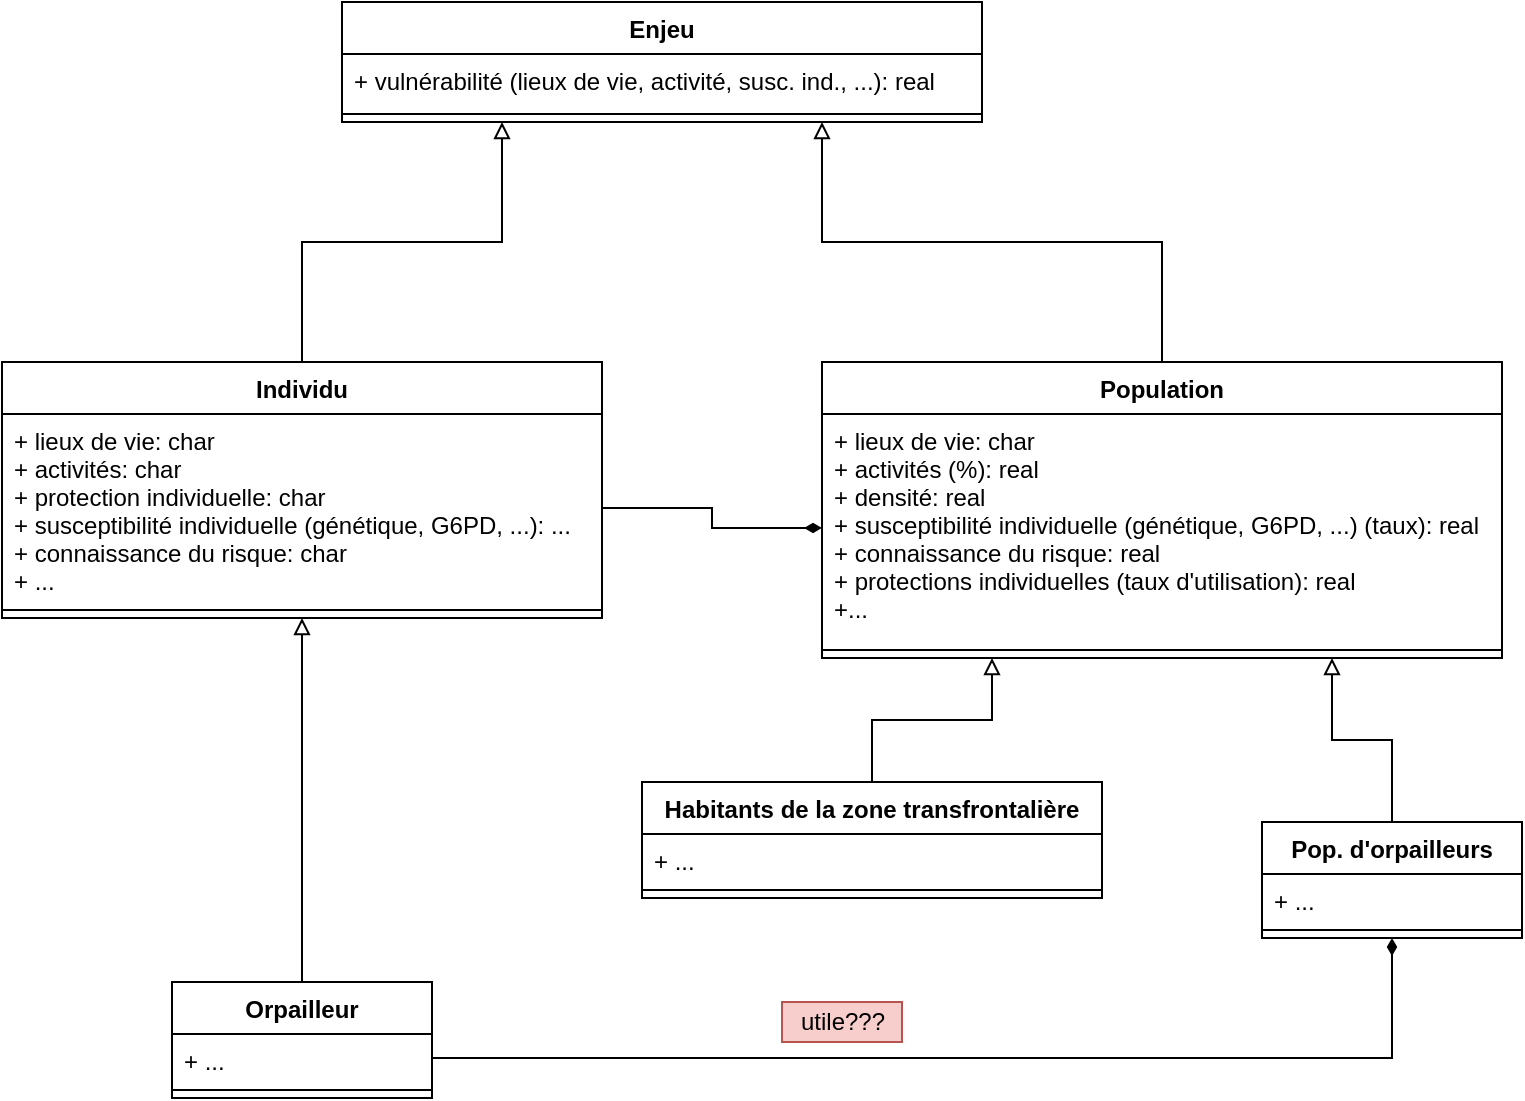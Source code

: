 <mxfile version="18.0.5" type="github">
  <diagram id="p6t1xGRjiH8hZAtJBaEH" name="Page-1">
    <mxGraphModel dx="1355" dy="777" grid="1" gridSize="10" guides="1" tooltips="1" connect="1" arrows="1" fold="1" page="1" pageScale="1" pageWidth="827" pageHeight="1169" math="0" shadow="0">
      <root>
        <mxCell id="0" />
        <mxCell id="1" parent="0" />
        <mxCell id="fkNfoiBsVdpP70R4Vi2L-1" value="Enjeu" style="swimlane;fontStyle=1;align=center;verticalAlign=top;childLayout=stackLayout;horizontal=1;startSize=26;horizontalStack=0;resizeParent=1;resizeParentMax=0;resizeLast=0;collapsible=1;marginBottom=0;" vertex="1" parent="1">
          <mxGeometry x="210" y="190" width="320" height="60" as="geometry" />
        </mxCell>
        <mxCell id="fkNfoiBsVdpP70R4Vi2L-2" value="+ vulnérabilité (lieux de vie, activité, susc. ind., ...): real" style="text;strokeColor=none;fillColor=none;align=left;verticalAlign=top;spacingLeft=4;spacingRight=4;overflow=hidden;rotatable=0;points=[[0,0.5],[1,0.5]];portConstraint=eastwest;" vertex="1" parent="fkNfoiBsVdpP70R4Vi2L-1">
          <mxGeometry y="26" width="320" height="26" as="geometry" />
        </mxCell>
        <mxCell id="fkNfoiBsVdpP70R4Vi2L-3" value="" style="line;strokeWidth=1;fillColor=none;align=left;verticalAlign=middle;spacingTop=-1;spacingLeft=3;spacingRight=3;rotatable=0;labelPosition=right;points=[];portConstraint=eastwest;" vertex="1" parent="fkNfoiBsVdpP70R4Vi2L-1">
          <mxGeometry y="52" width="320" height="8" as="geometry" />
        </mxCell>
        <mxCell id="fkNfoiBsVdpP70R4Vi2L-10" style="edgeStyle=orthogonalEdgeStyle;rounded=0;orthogonalLoop=1;jettySize=auto;html=1;exitX=0.5;exitY=0;exitDx=0;exitDy=0;entryX=0.25;entryY=1;entryDx=0;entryDy=0;endArrow=block;endFill=0;" edge="1" parent="1" source="fkNfoiBsVdpP70R4Vi2L-4" target="fkNfoiBsVdpP70R4Vi2L-1">
          <mxGeometry relative="1" as="geometry" />
        </mxCell>
        <mxCell id="fkNfoiBsVdpP70R4Vi2L-4" value="Individu" style="swimlane;fontStyle=1;align=center;verticalAlign=top;childLayout=stackLayout;horizontal=1;startSize=26;horizontalStack=0;resizeParent=1;resizeParentMax=0;resizeLast=0;collapsible=1;marginBottom=0;" vertex="1" parent="1">
          <mxGeometry x="40" y="370" width="300" height="128" as="geometry" />
        </mxCell>
        <mxCell id="fkNfoiBsVdpP70R4Vi2L-5" value="+ lieux de vie: char&#xa;+ activités: char&#xa;+ protection individuelle: char&#xa;+ susceptibilité individuelle (génétique, G6PD, ...): ...&#xa;+ connaissance du risque: char&#xa;+ ..." style="text;strokeColor=none;fillColor=none;align=left;verticalAlign=top;spacingLeft=4;spacingRight=4;overflow=hidden;rotatable=0;points=[[0,0.5],[1,0.5]];portConstraint=eastwest;" vertex="1" parent="fkNfoiBsVdpP70R4Vi2L-4">
          <mxGeometry y="26" width="300" height="94" as="geometry" />
        </mxCell>
        <mxCell id="fkNfoiBsVdpP70R4Vi2L-6" value="" style="line;strokeWidth=1;fillColor=none;align=left;verticalAlign=middle;spacingTop=-1;spacingLeft=3;spacingRight=3;rotatable=0;labelPosition=right;points=[];portConstraint=eastwest;" vertex="1" parent="fkNfoiBsVdpP70R4Vi2L-4">
          <mxGeometry y="120" width="300" height="8" as="geometry" />
        </mxCell>
        <mxCell id="fkNfoiBsVdpP70R4Vi2L-11" style="edgeStyle=orthogonalEdgeStyle;rounded=0;orthogonalLoop=1;jettySize=auto;html=1;exitX=0.5;exitY=0;exitDx=0;exitDy=0;entryX=0.75;entryY=1;entryDx=0;entryDy=0;endArrow=block;endFill=0;" edge="1" parent="1" source="fkNfoiBsVdpP70R4Vi2L-7" target="fkNfoiBsVdpP70R4Vi2L-1">
          <mxGeometry relative="1" as="geometry" />
        </mxCell>
        <mxCell id="fkNfoiBsVdpP70R4Vi2L-7" value="Population" style="swimlane;fontStyle=1;align=center;verticalAlign=top;childLayout=stackLayout;horizontal=1;startSize=26;horizontalStack=0;resizeParent=1;resizeParentMax=0;resizeLast=0;collapsible=1;marginBottom=0;" vertex="1" parent="1">
          <mxGeometry x="450" y="370" width="340" height="148" as="geometry" />
        </mxCell>
        <mxCell id="fkNfoiBsVdpP70R4Vi2L-8" value="+ lieux de vie: char&#xa;+ activités (%): real&#xa;+ densité: real&#xa;+ susceptibilité individuelle (génétique, G6PD, ...) (taux): real&#xa;+ connaissance du risque: real&#xa;+ protections individuelles (taux d&#39;utilisation): real&#xa;+..." style="text;strokeColor=none;fillColor=none;align=left;verticalAlign=top;spacingLeft=4;spacingRight=4;overflow=hidden;rotatable=0;points=[[0,0.5],[1,0.5]];portConstraint=eastwest;" vertex="1" parent="fkNfoiBsVdpP70R4Vi2L-7">
          <mxGeometry y="26" width="340" height="114" as="geometry" />
        </mxCell>
        <mxCell id="fkNfoiBsVdpP70R4Vi2L-9" value="" style="line;strokeWidth=1;fillColor=none;align=left;verticalAlign=middle;spacingTop=-1;spacingLeft=3;spacingRight=3;rotatable=0;labelPosition=right;points=[];portConstraint=eastwest;" vertex="1" parent="fkNfoiBsVdpP70R4Vi2L-7">
          <mxGeometry y="140" width="340" height="8" as="geometry" />
        </mxCell>
        <mxCell id="fkNfoiBsVdpP70R4Vi2L-18" style="edgeStyle=orthogonalEdgeStyle;rounded=0;orthogonalLoop=1;jettySize=auto;html=1;exitX=0.5;exitY=0;exitDx=0;exitDy=0;entryX=0.25;entryY=1;entryDx=0;entryDy=0;endArrow=block;endFill=0;" edge="1" parent="1" source="fkNfoiBsVdpP70R4Vi2L-12" target="fkNfoiBsVdpP70R4Vi2L-7">
          <mxGeometry relative="1" as="geometry" />
        </mxCell>
        <mxCell id="fkNfoiBsVdpP70R4Vi2L-12" value="Habitants de la zone transfrontalière" style="swimlane;fontStyle=1;align=center;verticalAlign=top;childLayout=stackLayout;horizontal=1;startSize=26;horizontalStack=0;resizeParent=1;resizeParentMax=0;resizeLast=0;collapsible=1;marginBottom=0;" vertex="1" parent="1">
          <mxGeometry x="360" y="580" width="230" height="58" as="geometry" />
        </mxCell>
        <mxCell id="fkNfoiBsVdpP70R4Vi2L-13" value="+ ..." style="text;strokeColor=none;fillColor=none;align=left;verticalAlign=top;spacingLeft=4;spacingRight=4;overflow=hidden;rotatable=0;points=[[0,0.5],[1,0.5]];portConstraint=eastwest;" vertex="1" parent="fkNfoiBsVdpP70R4Vi2L-12">
          <mxGeometry y="26" width="230" height="24" as="geometry" />
        </mxCell>
        <mxCell id="fkNfoiBsVdpP70R4Vi2L-14" value="" style="line;strokeWidth=1;fillColor=none;align=left;verticalAlign=middle;spacingTop=-1;spacingLeft=3;spacingRight=3;rotatable=0;labelPosition=right;points=[];portConstraint=eastwest;" vertex="1" parent="fkNfoiBsVdpP70R4Vi2L-12">
          <mxGeometry y="50" width="230" height="8" as="geometry" />
        </mxCell>
        <mxCell id="fkNfoiBsVdpP70R4Vi2L-19" style="edgeStyle=orthogonalEdgeStyle;rounded=0;orthogonalLoop=1;jettySize=auto;html=1;exitX=0.5;exitY=0;exitDx=0;exitDy=0;entryX=0.75;entryY=1;entryDx=0;entryDy=0;endArrow=block;endFill=0;" edge="1" parent="1" source="fkNfoiBsVdpP70R4Vi2L-15" target="fkNfoiBsVdpP70R4Vi2L-7">
          <mxGeometry relative="1" as="geometry" />
        </mxCell>
        <mxCell id="fkNfoiBsVdpP70R4Vi2L-15" value="Pop. d&#39;orpailleurs" style="swimlane;fontStyle=1;align=center;verticalAlign=top;childLayout=stackLayout;horizontal=1;startSize=26;horizontalStack=0;resizeParent=1;resizeParentMax=0;resizeLast=0;collapsible=1;marginBottom=0;" vertex="1" parent="1">
          <mxGeometry x="670" y="600" width="130" height="58" as="geometry" />
        </mxCell>
        <mxCell id="fkNfoiBsVdpP70R4Vi2L-16" value="+ ..." style="text;strokeColor=none;fillColor=none;align=left;verticalAlign=top;spacingLeft=4;spacingRight=4;overflow=hidden;rotatable=0;points=[[0,0.5],[1,0.5]];portConstraint=eastwest;" vertex="1" parent="fkNfoiBsVdpP70R4Vi2L-15">
          <mxGeometry y="26" width="130" height="24" as="geometry" />
        </mxCell>
        <mxCell id="fkNfoiBsVdpP70R4Vi2L-17" value="" style="line;strokeWidth=1;fillColor=none;align=left;verticalAlign=middle;spacingTop=-1;spacingLeft=3;spacingRight=3;rotatable=0;labelPosition=right;points=[];portConstraint=eastwest;" vertex="1" parent="fkNfoiBsVdpP70R4Vi2L-15">
          <mxGeometry y="50" width="130" height="8" as="geometry" />
        </mxCell>
        <mxCell id="fkNfoiBsVdpP70R4Vi2L-20" style="edgeStyle=orthogonalEdgeStyle;rounded=0;orthogonalLoop=1;jettySize=auto;html=1;exitX=1;exitY=0.5;exitDx=0;exitDy=0;entryX=0;entryY=0.5;entryDx=0;entryDy=0;endArrow=diamondThin;endFill=1;" edge="1" parent="1" source="fkNfoiBsVdpP70R4Vi2L-5" target="fkNfoiBsVdpP70R4Vi2L-8">
          <mxGeometry relative="1" as="geometry" />
        </mxCell>
        <mxCell id="fkNfoiBsVdpP70R4Vi2L-24" style="edgeStyle=orthogonalEdgeStyle;rounded=0;orthogonalLoop=1;jettySize=auto;html=1;exitX=0.5;exitY=0;exitDx=0;exitDy=0;entryX=0.5;entryY=1;entryDx=0;entryDy=0;endArrow=block;endFill=0;" edge="1" parent="1" source="fkNfoiBsVdpP70R4Vi2L-21" target="fkNfoiBsVdpP70R4Vi2L-4">
          <mxGeometry relative="1" as="geometry" />
        </mxCell>
        <mxCell id="fkNfoiBsVdpP70R4Vi2L-21" value="Orpailleur" style="swimlane;fontStyle=1;align=center;verticalAlign=top;childLayout=stackLayout;horizontal=1;startSize=26;horizontalStack=0;resizeParent=1;resizeParentMax=0;resizeLast=0;collapsible=1;marginBottom=0;" vertex="1" parent="1">
          <mxGeometry x="125" y="680" width="130" height="58" as="geometry" />
        </mxCell>
        <mxCell id="fkNfoiBsVdpP70R4Vi2L-22" value="+ ..." style="text;strokeColor=none;fillColor=none;align=left;verticalAlign=top;spacingLeft=4;spacingRight=4;overflow=hidden;rotatable=0;points=[[0,0.5],[1,0.5]];portConstraint=eastwest;" vertex="1" parent="fkNfoiBsVdpP70R4Vi2L-21">
          <mxGeometry y="26" width="130" height="24" as="geometry" />
        </mxCell>
        <mxCell id="fkNfoiBsVdpP70R4Vi2L-23" value="" style="line;strokeWidth=1;fillColor=none;align=left;verticalAlign=middle;spacingTop=-1;spacingLeft=3;spacingRight=3;rotatable=0;labelPosition=right;points=[];portConstraint=eastwest;" vertex="1" parent="fkNfoiBsVdpP70R4Vi2L-21">
          <mxGeometry y="50" width="130" height="8" as="geometry" />
        </mxCell>
        <mxCell id="fkNfoiBsVdpP70R4Vi2L-25" style="edgeStyle=orthogonalEdgeStyle;rounded=0;orthogonalLoop=1;jettySize=auto;html=1;entryX=0.5;entryY=1;entryDx=0;entryDy=0;endArrow=diamondThin;endFill=1;" edge="1" parent="1" source="fkNfoiBsVdpP70R4Vi2L-22" target="fkNfoiBsVdpP70R4Vi2L-15">
          <mxGeometry relative="1" as="geometry" />
        </mxCell>
        <mxCell id="fkNfoiBsVdpP70R4Vi2L-26" value="utile???" style="text;html=1;align=center;verticalAlign=middle;resizable=0;points=[];autosize=1;strokeColor=#b85450;fillColor=#f8cecc;" vertex="1" parent="1">
          <mxGeometry x="430" y="690" width="60" height="20" as="geometry" />
        </mxCell>
      </root>
    </mxGraphModel>
  </diagram>
</mxfile>
